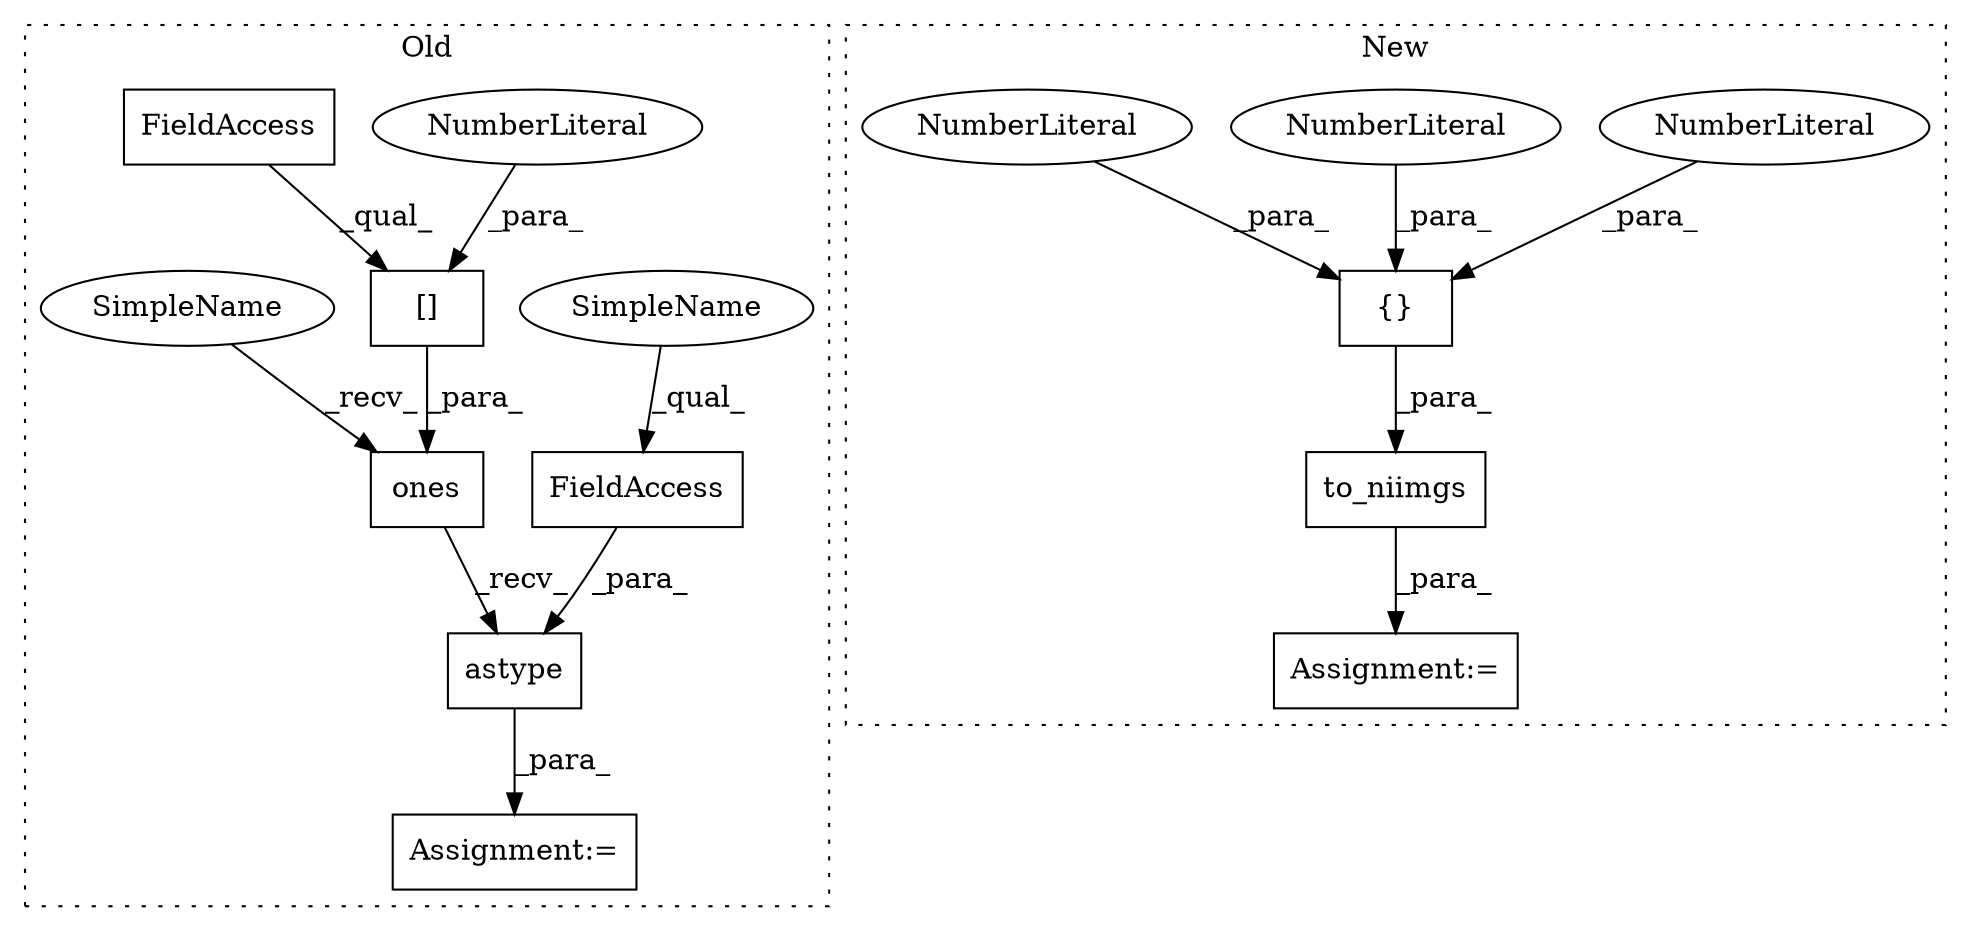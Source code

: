 digraph G {
subgraph cluster0 {
1 [label="[]" a="2" s="6256,6265" l="8,1" shape="box"];
3 [label="NumberLiteral" a="34" s="6264" l="1" shape="ellipse"];
4 [label="FieldAccess" a="22" s="6256" l="7" shape="box"];
6 [label="ones" a="32" s="6251,6266" l="5,1" shape="box"];
7 [label="FieldAccess" a="22" s="6275" l="10" shape="box"];
8 [label="Assignment:=" a="7" s="6244" l="1" shape="box"];
9 [label="astype" a="32" s="6268,6285" l="7,1" shape="box"];
14 [label="SimpleName" a="42" s="6275" l="5" shape="ellipse"];
15 [label="SimpleName" a="42" s="6245" l="5" shape="ellipse"];
label = "Old";
style="dotted";
}
subgraph cluster1 {
2 [label="to_niimgs" a="32" s="6424,6452" l="10,1" shape="box"];
5 [label="Assignment:=" a="7" s="6422" l="2" shape="box"];
10 [label="{}" a="4" s="6445,6451" l="1,1" shape="box"];
11 [label="NumberLiteral" a="34" s="6446" l="1" shape="ellipse"];
12 [label="NumberLiteral" a="34" s="6448" l="1" shape="ellipse"];
13 [label="NumberLiteral" a="34" s="6450" l="1" shape="ellipse"];
label = "New";
style="dotted";
}
1 -> 6 [label="_para_"];
2 -> 5 [label="_para_"];
3 -> 1 [label="_para_"];
4 -> 1 [label="_qual_"];
6 -> 9 [label="_recv_"];
7 -> 9 [label="_para_"];
9 -> 8 [label="_para_"];
10 -> 2 [label="_para_"];
11 -> 10 [label="_para_"];
12 -> 10 [label="_para_"];
13 -> 10 [label="_para_"];
14 -> 7 [label="_qual_"];
15 -> 6 [label="_recv_"];
}